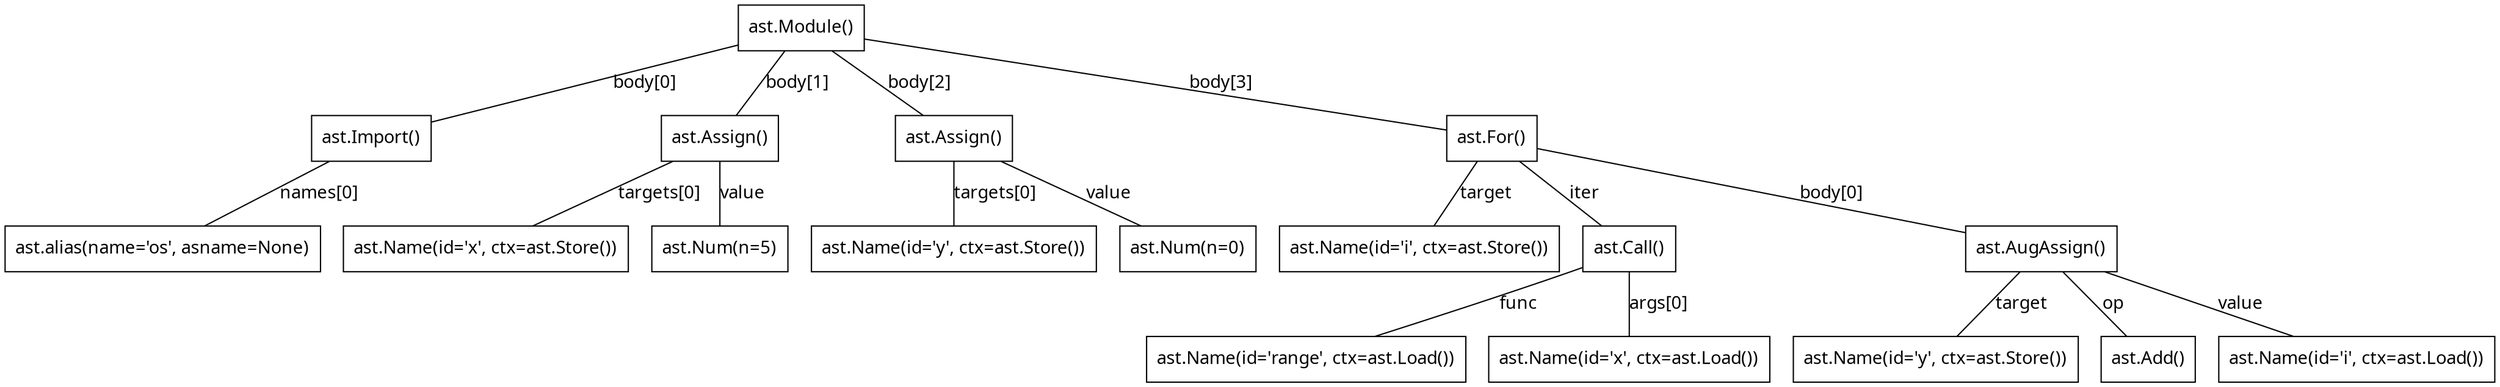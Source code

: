 graph G {
	graph [bb="0,0,1894,297"];
	node [label="\N"];
	<_ast.Module object at 0x11da235d0>	 [fontname=Curier,
		height=0.5,
		label="ast.Module()",
		pos="604,279",
		shape=box,
		width=1.3056];
	<_ast.Import object at 0x11da23510>	 [fontname=Curier,
		height=0.5,
		label="ast.Import()",
		pos="278,192",
		shape=box,
		width=1.2222];
	<_ast.Module object at 0x11da235d0> -- <_ast.Import object at 0x11da23510>	 [fontname=Curier,
		label="body[0]",
		lp="484,235.5",
		pos="556.94,266.44 494.08,249.67 383.52,220.16 322.17,203.79"];
	<_ast.Assign object at 0x11da23690>	 [fontname=Curier,
		height=0.5,
		label="ast.Assign()",
		pos="543,192",
		shape=box,
		width=1.25];
	<_ast.Module object at 0x11da235d0> -- <_ast.Assign object at 0x11da23690>	 [fontname=Curier,
		label="body[1]",
		lp="601,235.5",
		pos="591.36,260.97 580.89,246.04 566.09,224.93 555.62,210"];
	<_ast.Assign object at 0x11da237d0>	 [fontname=Curier,
		height=0.5,
		label="ast.Assign()",
		pos="720,192",
		shape=box,
		width=1.25];
	<_ast.Module object at 0x11da235d0> -- <_ast.Assign object at 0x11da237d0>	 [fontname=Curier,
		label="body[2]",
		lp="692,235.5",
		pos="628.04,260.97 647.94,246.04 676.1,224.93 696,210"];
	<_ast.For object at 0x11da23850>	 [fontname=Curier,
		height=0.5,
		label="ast.For()",
		pos="1127,192",
		shape=box,
		width=0.95833];
	<_ast.Module object at 0x11da235d0> -- <_ast.For object at 0x11da23850>	 [fontname=Curier,
		label="body[3]",
		lp="920,235.5",
		pos="651.34,271.13 755.18,253.85 1001,212.96 1092.2,197.79"];
	<_ast.alias object at 0x11da23650>	 [fontname=Curier,
		height=0.5,
		label="ast.alias(name='os', asname=None)",
		pos="120,105",
		shape=box,
		width=3.3333];
	<_ast.Import object at 0x11da23510> -- <_ast.alias object at 0x11da23650>	 [fontname=Curier,
		label="names[0]",
		lp="238,148.5",
		pos="245.26,173.97 218.15,159.04 179.8,137.93 152.7,123"];
	<_ast.Name object at 0x11da236d0>	 [fontname=Curier,
		height=0.5,
		label="ast.Name(id='x', ctx=ast.Store())",
		pos="366,105",
		shape=box,
		width=3];
	<_ast.Assign object at 0x11da23690> -- <_ast.Name object at 0x11da236d0>	 [fontname=Curier,
		label="targets[0]",
		lp="495.5,148.5",
		pos="506.33,173.97 475.95,159.04 432.99,137.93 402.63,123"];
	<_ast.Num object at 0x11da23750>	 [fontname=Curier,
		height=0.5,
		label="ast.Num(n=5)",
		pos="543,105",
		shape=box,
		width=1.4167];
	<_ast.Assign object at 0x11da23690> -- <_ast.Num object at 0x11da23750>	 [fontname=Curier,
		label=value,
		lp="560,148.5",
		pos="543,173.97 543,159.04 543,137.93 543,123"];
	<_ast.Name object at 0x11da23890>	 [fontname=Curier,
		height=0.5,
		label="ast.Name(id='y', ctx=ast.Store())",
		pos="720,105",
		shape=box,
		width=3];
	<_ast.Assign object at 0x11da237d0> -- <_ast.Name object at 0x11da23890>	 [fontname=Curier,
		label="targets[0]",
		lp="749.5,148.5",
		pos="720,173.97 720,159.04 720,137.93 720,123"];
	<_ast.Num object at 0x11da23810>	 [fontname=Curier,
		height=0.5,
		label="ast.Num(n=0)",
		pos="897,105",
		shape=box,
		width=1.4167];
	<_ast.Assign object at 0x11da237d0> -- <_ast.Num object at 0x11da23810>	 [fontname=Curier,
		label=value,
		lp="837,148.5",
		pos="756.67,173.97 787.05,159.04 830.01,137.93 860.37,123"];
	<_ast.Name object at 0x11da23790>	 [fontname=Curier,
		height=0.5,
		label="ast.Name(id='i', ctx=ast.Store())",
		pos="1072,105",
		shape=box,
		width=2.9444];
	<_ast.For object at 0x11da23850> -- <_ast.Name object at 0x11da23790>	 [fontname=Curier,
		label=target,
		lp="1121,148.5",
		pos="1115.6,173.97 1106.2,159.04 1092.8,137.93 1083.4,123"];
	<_ast.Call object at 0x11da238d0>	 [fontname=Curier,
		height=0.5,
		label="ast.Call()",
		pos="1233,105",
		shape=box,
		width=1.0139];
	<_ast.For object at 0x11da23850> -- <_ast.Call object at 0x11da238d0>	 [fontname=Curier,
		label=iter,
		lp="1197,148.5",
		pos="1149,173.97 1167.2,159.04 1192.9,137.93 1211.1,123"];
	<_ast.AugAssign object at 0x11da23b90>	 [fontname=Curier,
		height=0.5,
		label="ast.AugAssign()",
		pos="1547,105",
		shape=box,
		width=1.5972];
	<_ast.For object at 0x11da23850> -- <_ast.AugAssign object at 0x11da23b90>	 [fontname=Curier,
		label="body[0]",
		lp="1386,148.5",
		pos="1161.7,184.81 1233.9,169.87 1400.5,135.34 1489.2,116.98"];
	<_ast.Name object at 0x11da23a90>	 [fontname=Curier,
		height=0.5,
		label="ast.Name(id='range', ctx=ast.Load())",
		pos="986,18",
		shape=box,
		width=3.375];
	<_ast.Call object at 0x11da238d0> -- <_ast.Name object at 0x11da23a90>	 [fontname=Curier,
		label=func,
		lp="1146.5,61.5",
		pos="1196.4,90.515 1193.2,89.309 1190.1,88.123 1187,87 1137.8,68.945 1081.4,49.69 1040.8,36.121"];
	<_ast.Name object at 0x11da23ad0>	 [fontname=Curier,
		height=0.5,
		label="ast.Name(id='x', ctx=ast.Load())",
		pos="1233,18",
		shape=box,
		width=2.9722];
	<_ast.Call object at 0x11da238d0> -- <_ast.Name object at 0x11da23ad0>	 [fontname=Curier,
		label="args[0]",
		lp="1254.5,61.5",
		pos="1233,86.974 1233,72.042 1233,50.928 1233,36.003"];
	<_ast.Name object at 0x11da23b10>	 [fontname=Curier,
		height=0.5,
		label="ast.Name(id='y', ctx=ast.Store())",
		pos="1466,18",
		shape=box,
		width=3];
	<_ast.AugAssign object at 0x11da23b90> -- <_ast.Name object at 0x11da23b10>	 [fontname=Curier,
		label=target,
		lp="1530,61.5",
		pos="1530.2,86.974 1516.3,72.042 1496.7,50.928 1482.8,36.003"];
	<_ast.Add object at 0x10a6a63d0>	 [fontname=Curier,
		height=0.5,
		label="ast.Add()",
		pos="1629,18",
		shape=box,
		width=1.0139];
	<_ast.AugAssign object at 0x11da23b90> -- <_ast.Add object at 0x10a6a63d0>	 [fontname=Curier,
		label=op,
		lp="1601,61.5",
		pos="1564,86.974 1578.1,72.042 1598,50.928 1612,36.003"];
	<_ast.Name object at 0x11da23b50>	 [fontname=Curier,
		height=0.5,
		label="ast.Name(id='i', ctx=ast.Load())",
		pos="1789,18",
		shape=box,
		width=2.9167];
	<_ast.AugAssign object at 0x11da23b90> -- <_ast.Name object at 0x11da23b50>	 [fontname=Curier,
		label=value,
		lp="1700,61.5",
		pos="1597.1,86.974 1638.7,72.042 1697.4,50.928 1738.9,36.003"];
}
